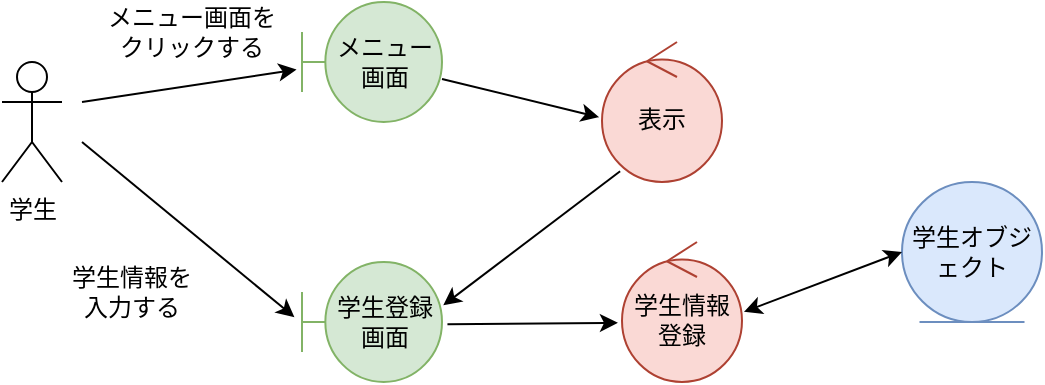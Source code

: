 <mxfile>
    <diagram id="mn5rMvVsxkGvolv5yrpP" name="ページ1">
        <mxGraphModel dx="785" dy="441" grid="1" gridSize="10" guides="1" tooltips="1" connect="1" arrows="1" fold="1" page="1" pageScale="1" pageWidth="827" pageHeight="1169" math="0" shadow="0">
            <root>
                <mxCell id="0"/>
                <mxCell id="1" parent="0"/>
                <mxCell id="2" value="学生" style="shape=umlActor;verticalLabelPosition=bottom;verticalAlign=top;html=1;outlineConnect=0;" vertex="1" parent="1">
                    <mxGeometry x="160" y="120" width="30" height="60" as="geometry"/>
                </mxCell>
                <mxCell id="3" value="" style="endArrow=classic;html=1;entryX=-0.039;entryY=0.563;entryDx=0;entryDy=0;entryPerimeter=0;" edge="1" parent="1" target="9">
                    <mxGeometry width="50" height="50" relative="1" as="geometry">
                        <mxPoint x="200" y="140" as="sourcePoint"/>
                        <mxPoint x="290.408" y="124.932" as="targetPoint"/>
                    </mxGeometry>
                </mxCell>
                <mxCell id="8" value="" style="edgeStyle=none;html=1;entryX=-0.024;entryY=0.537;entryDx=0;entryDy=0;entryPerimeter=0;" edge="1" parent="1" source="9" target="11">
                    <mxGeometry relative="1" as="geometry">
                        <mxPoint x="349.682" y="124.353" as="sourcePoint"/>
                        <mxPoint x="420.687" y="133.615" as="targetPoint"/>
                    </mxGeometry>
                </mxCell>
                <mxCell id="9" value="メニュー画面" style="shape=umlBoundary;whiteSpace=wrap;html=1;fillColor=#d5e8d4;strokeColor=#82b366;" vertex="1" parent="1">
                    <mxGeometry x="310" y="90" width="70" height="60" as="geometry"/>
                </mxCell>
                <mxCell id="11" value="表示" style="ellipse;shape=umlControl;whiteSpace=wrap;html=1;fillColor=#fad9d5;strokeColor=#ae4132;" vertex="1" parent="1">
                    <mxGeometry x="460" y="110" width="60" height="70" as="geometry"/>
                </mxCell>
                <mxCell id="12" value="メニュー画面をクリックする" style="text;html=1;align=center;verticalAlign=middle;whiteSpace=wrap;rounded=0;" vertex="1" parent="1">
                    <mxGeometry x="210" y="90" width="90" height="30" as="geometry"/>
                </mxCell>
                <mxCell id="13" value="" style="edgeStyle=none;html=1;exitX=0.151;exitY=0.923;exitDx=0;exitDy=0;exitPerimeter=0;entryX=1.009;entryY=0.361;entryDx=0;entryDy=0;entryPerimeter=0;" edge="1" parent="1" source="11" target="15">
                    <mxGeometry relative="1" as="geometry">
                        <mxPoint x="374" y="230" as="sourcePoint"/>
                        <mxPoint x="390" y="240" as="targetPoint"/>
                    </mxGeometry>
                </mxCell>
                <mxCell id="15" value="学生登録画面" style="shape=umlBoundary;whiteSpace=wrap;html=1;fillColor=#d5e8d4;strokeColor=#82b366;" vertex="1" parent="1">
                    <mxGeometry x="310" y="220" width="70" height="60" as="geometry"/>
                </mxCell>
                <mxCell id="17" value="" style="edgeStyle=none;html=1;entryX=-0.054;entryY=0.46;entryDx=0;entryDy=0;entryPerimeter=0;" edge="1" parent="1" target="15">
                    <mxGeometry relative="1" as="geometry">
                        <mxPoint x="200" y="160" as="sourcePoint"/>
                        <mxPoint x="279" y="216" as="targetPoint"/>
                    </mxGeometry>
                </mxCell>
                <mxCell id="18" value="学生情報を入力する" style="text;html=1;align=center;verticalAlign=middle;whiteSpace=wrap;rounded=0;" vertex="1" parent="1">
                    <mxGeometry x="190" y="220" width="70" height="30" as="geometry"/>
                </mxCell>
                <mxCell id="19" value="" style="edgeStyle=none;html=1;exitX=1.039;exitY=0.518;exitDx=0;exitDy=0;exitPerimeter=0;entryX=-0.034;entryY=0.577;entryDx=0;entryDy=0;entryPerimeter=0;" edge="1" parent="1" source="15" target="21">
                    <mxGeometry relative="1" as="geometry">
                        <mxPoint x="414" y="220" as="sourcePoint"/>
                        <mxPoint x="530" y="220" as="targetPoint"/>
                    </mxGeometry>
                </mxCell>
                <mxCell id="21" value="学生情報登録" style="ellipse;shape=umlControl;whiteSpace=wrap;html=1;fillColor=#fad9d5;strokeColor=#ae4132;" vertex="1" parent="1">
                    <mxGeometry x="470" y="210" width="60" height="70" as="geometry"/>
                </mxCell>
                <mxCell id="22" value="学生オブジェクト" style="ellipse;shape=umlEntity;whiteSpace=wrap;html=1;fillColor=#dae8fc;strokeColor=#6c8ebf;" vertex="1" parent="1">
                    <mxGeometry x="610" y="180" width="70" height="70" as="geometry"/>
                </mxCell>
                <mxCell id="25" value="" style="endArrow=classic;startArrow=classic;html=1;entryX=0;entryY=0.5;entryDx=0;entryDy=0;exitX=1.016;exitY=0.499;exitDx=0;exitDy=0;exitPerimeter=0;" edge="1" parent="1" source="21" target="22">
                    <mxGeometry width="50" height="50" relative="1" as="geometry">
                        <mxPoint x="520" y="245" as="sourcePoint"/>
                        <mxPoint x="500" y="100" as="targetPoint"/>
                    </mxGeometry>
                </mxCell>
            </root>
        </mxGraphModel>
    </diagram>
</mxfile>